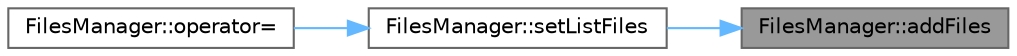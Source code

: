 digraph "FilesManager::addFiles"
{
 // LATEX_PDF_SIZE
  bgcolor="transparent";
  edge [fontname=Helvetica,fontsize=10,labelfontname=Helvetica,labelfontsize=10];
  node [fontname=Helvetica,fontsize=10,shape=box,height=0.2,width=0.4];
  rankdir="RL";
  Node1 [id="Node000001",label="FilesManager::addFiles",height=0.2,width=0.4,color="gray40", fillcolor="grey60", style="filled", fontcolor="black",tooltip=" "];
  Node1 -> Node2 [id="edge1_Node000001_Node000002",dir="back",color="steelblue1",style="solid",tooltip=" "];
  Node2 [id="Node000002",label="FilesManager::setListFiles",height=0.2,width=0.4,color="grey40", fillcolor="white", style="filled",URL="$class_files_manager.html#a548490c251183fff04e9db3a1d605875",tooltip=" "];
  Node2 -> Node3 [id="edge2_Node000002_Node000003",dir="back",color="steelblue1",style="solid",tooltip=" "];
  Node3 [id="Node000003",label="FilesManager::operator=",height=0.2,width=0.4,color="grey40", fillcolor="white", style="filled",URL="$class_files_manager.html#ae7f5500280a409300732527ddd9f5884",tooltip=" "];
}
